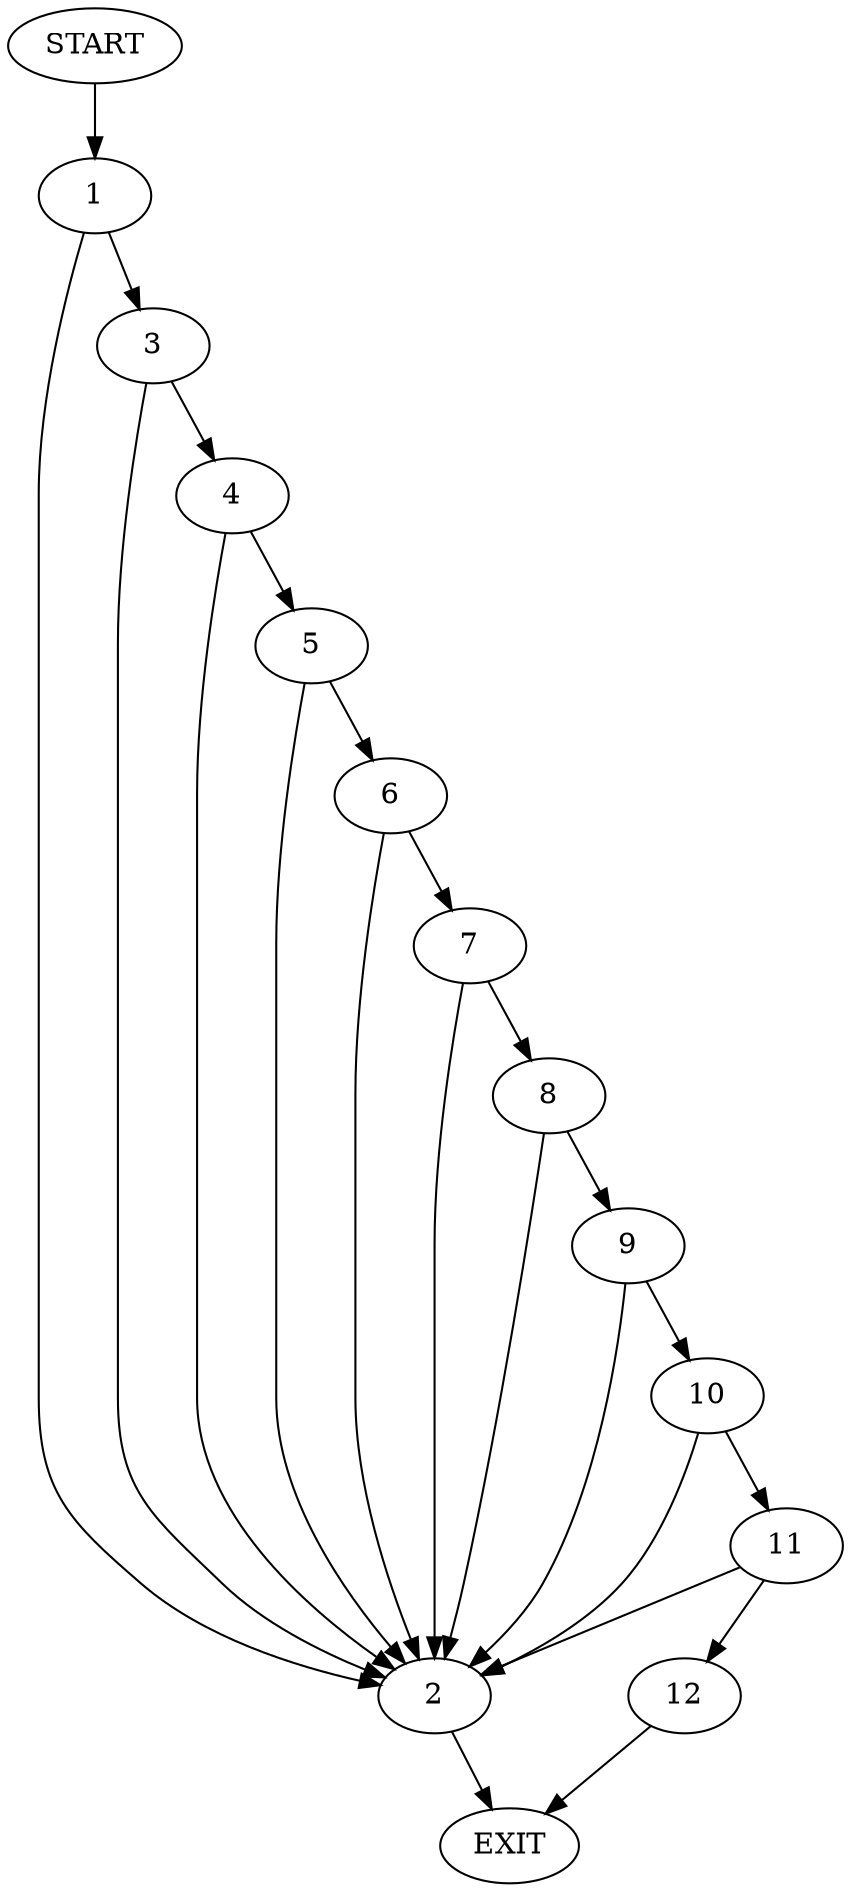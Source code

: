 digraph {
0 [label="START"]
13 [label="EXIT"]
0 -> 1
1 -> 2
1 -> 3
2 -> 13
3 -> 2
3 -> 4
4 -> 2
4 -> 5
5 -> 2
5 -> 6
6 -> 2
6 -> 7
7 -> 2
7 -> 8
8 -> 2
8 -> 9
9 -> 2
9 -> 10
10 -> 2
10 -> 11
11 -> 12
11 -> 2
12 -> 13
}
